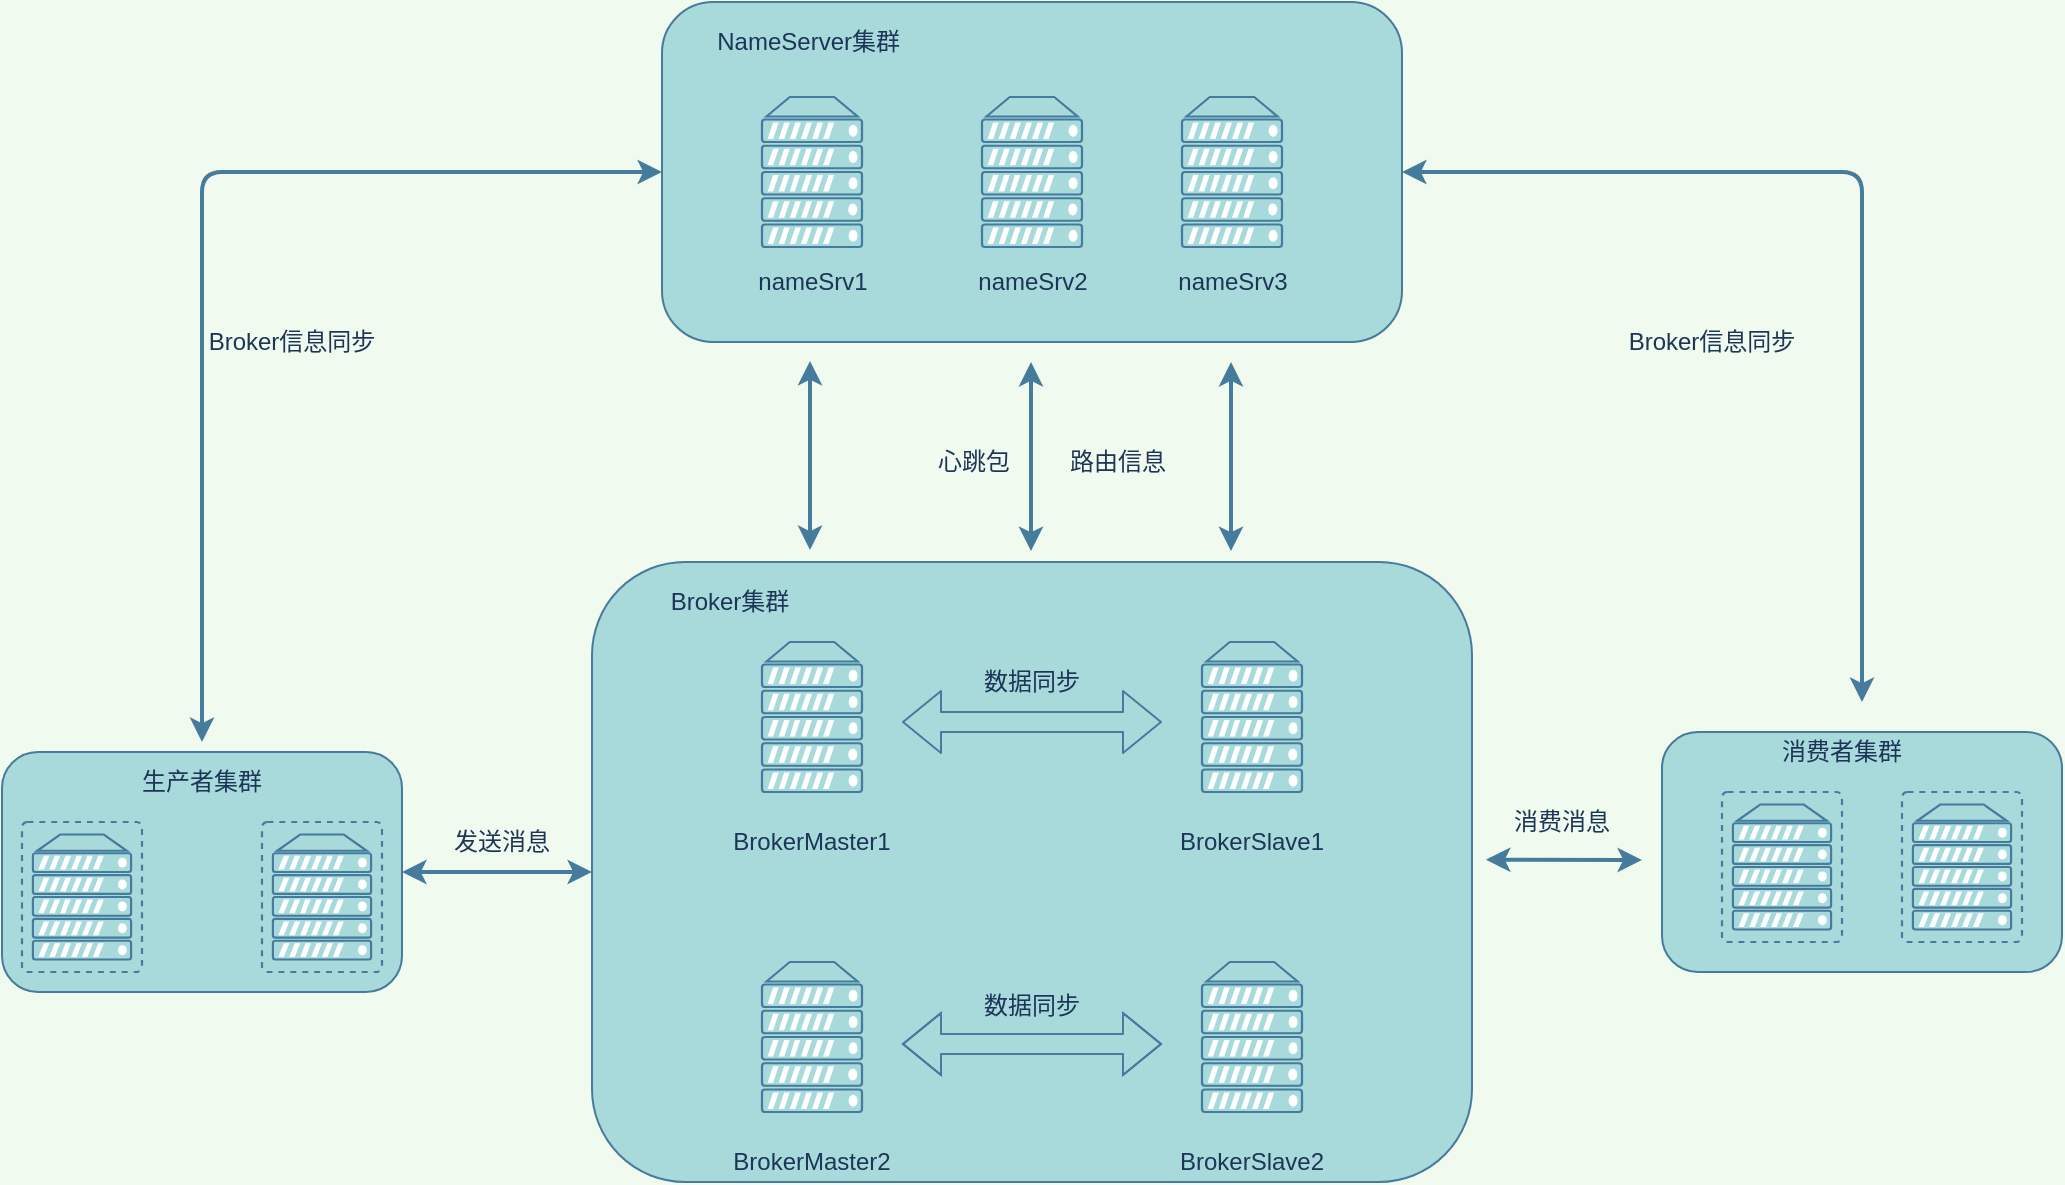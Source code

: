 <mxfile version="13.7.9" type="device"><diagram id="lbIKze5PQldWaCEQp1BE" name="第 1 页"><mxGraphModel dx="1205" dy="696" grid="1" gridSize="10" guides="1" tooltips="1" connect="1" arrows="1" fold="1" page="1" pageScale="1" pageWidth="3300" pageHeight="4681" background="#F1FAEE" math="0" shadow="0"><root><mxCell id="0"/><mxCell id="1" parent="0"/><mxCell id="lolrptfGdCb2MObOIe-A-2" value="" style="rounded=1;whiteSpace=wrap;html=1;fillColor=#A8DADC;strokeColor=#457B9D;fontColor=#1D3557;" vertex="1" parent="1"><mxGeometry x="350" y="120" width="370" height="170" as="geometry"/></mxCell><mxCell id="lolrptfGdCb2MObOIe-A-3" value="" style="fontColor=#1D3557;verticalAlign=top;verticalLabelPosition=bottom;labelPosition=center;align=center;html=1;outlineConnect=0;fillColor=#A8DADC;strokeColor=#457B9D;gradientDirection=north;strokeWidth=2;shape=mxgraph.networks.server;" vertex="1" parent="1"><mxGeometry x="400" y="167.5" width="50" height="75" as="geometry"/></mxCell><mxCell id="lolrptfGdCb2MObOIe-A-4" value="" style="fontColor=#1D3557;verticalAlign=top;verticalLabelPosition=bottom;labelPosition=center;align=center;html=1;outlineConnect=0;fillColor=#A8DADC;strokeColor=#457B9D;gradientDirection=north;strokeWidth=2;shape=mxgraph.networks.server;" vertex="1" parent="1"><mxGeometry x="510" y="167.5" width="50" height="75" as="geometry"/></mxCell><mxCell id="lolrptfGdCb2MObOIe-A-5" value="" style="fontColor=#1D3557;verticalAlign=top;verticalLabelPosition=bottom;labelPosition=center;align=center;html=1;outlineConnect=0;fillColor=#A8DADC;strokeColor=#457B9D;gradientDirection=north;strokeWidth=2;shape=mxgraph.networks.server;" vertex="1" parent="1"><mxGeometry x="610" y="167.5" width="50" height="75" as="geometry"/></mxCell><mxCell id="lolrptfGdCb2MObOIe-A-6" value="NameServer集群&amp;nbsp;" style="text;html=1;strokeColor=none;fillColor=none;align=center;verticalAlign=middle;whiteSpace=wrap;rounded=0;fontColor=#1D3557;" vertex="1" parent="1"><mxGeometry x="370" y="130" width="110" height="20" as="geometry"/></mxCell><mxCell id="lolrptfGdCb2MObOIe-A-7" value="nameSrv1" style="text;html=1;strokeColor=none;fillColor=none;align=center;verticalAlign=middle;whiteSpace=wrap;rounded=0;fontColor=#1D3557;" vertex="1" parent="1"><mxGeometry x="387.5" y="250" width="75" height="20" as="geometry"/></mxCell><mxCell id="lolrptfGdCb2MObOIe-A-8" value="nameSrv2" style="text;html=1;strokeColor=none;fillColor=none;align=center;verticalAlign=middle;whiteSpace=wrap;rounded=0;fontColor=#1D3557;" vertex="1" parent="1"><mxGeometry x="497.5" y="250" width="75" height="20" as="geometry"/></mxCell><mxCell id="lolrptfGdCb2MObOIe-A-9" value="nameSrv3" style="text;html=1;strokeColor=none;fillColor=none;align=center;verticalAlign=middle;whiteSpace=wrap;rounded=0;fontColor=#1D3557;" vertex="1" parent="1"><mxGeometry x="597.5" y="250" width="75" height="20" as="geometry"/></mxCell><mxCell id="lolrptfGdCb2MObOIe-A-23" value="" style="endArrow=classic;startArrow=classic;html=1;entryX=0.2;entryY=1.032;entryDx=0;entryDy=0;entryPerimeter=0;labelBackgroundColor=#F1FAEE;strokeColor=#457B9D;fontColor=#1D3557;strokeWidth=2;" edge="1" parent="1"><mxGeometry width="50" height="50" relative="1" as="geometry"><mxPoint x="424" y="394" as="sourcePoint"/><mxPoint x="424" y="299.44" as="targetPoint"/></mxGeometry></mxCell><mxCell id="lolrptfGdCb2MObOIe-A-24" value="" style="endArrow=classic;startArrow=classic;html=1;entryX=0.2;entryY=1.032;entryDx=0;entryDy=0;entryPerimeter=0;labelBackgroundColor=#F1FAEE;strokeColor=#457B9D;fontColor=#1D3557;strokeWidth=2;" edge="1" parent="1"><mxGeometry width="50" height="50" relative="1" as="geometry"><mxPoint x="534.5" y="394.56" as="sourcePoint"/><mxPoint x="534.5" y="300.0" as="targetPoint"/></mxGeometry></mxCell><mxCell id="lolrptfGdCb2MObOIe-A-25" value="" style="endArrow=classic;startArrow=classic;html=1;entryX=0.2;entryY=1.032;entryDx=0;entryDy=0;entryPerimeter=0;labelBackgroundColor=#F1FAEE;strokeColor=#457B9D;fontColor=#1D3557;strokeWidth=2;" edge="1" parent="1"><mxGeometry width="50" height="50" relative="1" as="geometry"><mxPoint x="634.5" y="394.56" as="sourcePoint"/><mxPoint x="634.5" y="300" as="targetPoint"/></mxGeometry></mxCell><mxCell id="lolrptfGdCb2MObOIe-A-26" value="心跳包&amp;nbsp; &amp;nbsp; &amp;nbsp; &amp;nbsp; &amp;nbsp;路由信息" style="text;html=1;strokeColor=none;fillColor=none;align=center;verticalAlign=middle;whiteSpace=wrap;rounded=0;fontColor=#1D3557;" vertex="1" parent="1"><mxGeometry x="460" y="340" width="170" height="20" as="geometry"/></mxCell><mxCell id="lolrptfGdCb2MObOIe-A-38" value="" style="rounded=1;whiteSpace=wrap;html=1;fillColor=#A8DADC;strokeColor=#457B9D;fontColor=#1D3557;" vertex="1" parent="1"><mxGeometry x="315" y="400" width="440" height="310" as="geometry"/></mxCell><mxCell id="lolrptfGdCb2MObOIe-A-39" value="" style="fontColor=#1D3557;verticalAlign=top;verticalLabelPosition=bottom;labelPosition=center;align=center;html=1;outlineConnect=0;fillColor=#A8DADC;strokeColor=#457B9D;gradientDirection=north;strokeWidth=2;shape=mxgraph.networks.server;" vertex="1" parent="1"><mxGeometry x="400" y="440" width="50" height="75" as="geometry"/></mxCell><mxCell id="lolrptfGdCb2MObOIe-A-40" value="" style="fontColor=#1D3557;verticalAlign=top;verticalLabelPosition=bottom;labelPosition=center;align=center;html=1;outlineConnect=0;fillColor=#A8DADC;strokeColor=#457B9D;gradientDirection=north;strokeWidth=2;shape=mxgraph.networks.server;" vertex="1" parent="1"><mxGeometry x="620" y="440" width="50" height="75" as="geometry"/></mxCell><mxCell id="lolrptfGdCb2MObOIe-A-41" value="" style="fontColor=#1D3557;verticalAlign=top;verticalLabelPosition=bottom;labelPosition=center;align=center;html=1;outlineConnect=0;fillColor=#A8DADC;strokeColor=#457B9D;gradientDirection=north;strokeWidth=2;shape=mxgraph.networks.server;" vertex="1" parent="1"><mxGeometry x="400" y="600" width="50" height="75" as="geometry"/></mxCell><mxCell id="lolrptfGdCb2MObOIe-A-42" value="" style="fontColor=#1D3557;verticalAlign=top;verticalLabelPosition=bottom;labelPosition=center;align=center;html=1;outlineConnect=0;fillColor=#A8DADC;strokeColor=#457B9D;gradientDirection=north;strokeWidth=2;shape=mxgraph.networks.server;" vertex="1" parent="1"><mxGeometry x="620" y="600" width="50" height="75" as="geometry"/></mxCell><mxCell id="lolrptfGdCb2MObOIe-A-43" value="Broker集群" style="text;html=1;strokeColor=none;fillColor=none;align=center;verticalAlign=middle;whiteSpace=wrap;rounded=0;fontColor=#1D3557;" vertex="1" parent="1"><mxGeometry x="318" y="410" width="132" height="20" as="geometry"/></mxCell><mxCell id="lolrptfGdCb2MObOIe-A-44" value="BrokerMaster1" style="text;html=1;strokeColor=none;fillColor=none;align=center;verticalAlign=middle;whiteSpace=wrap;rounded=0;fontColor=#1D3557;" vertex="1" parent="1"><mxGeometry x="370" y="530" width="110" height="20" as="geometry"/></mxCell><mxCell id="lolrptfGdCb2MObOIe-A-45" value="BrokerMaster2" style="text;html=1;strokeColor=none;fillColor=none;align=center;verticalAlign=middle;whiteSpace=wrap;rounded=0;fontColor=#1D3557;" vertex="1" parent="1"><mxGeometry x="370" y="690" width="110" height="20" as="geometry"/></mxCell><mxCell id="lolrptfGdCb2MObOIe-A-46" value="BrokerSlave1" style="text;html=1;strokeColor=none;fillColor=none;align=center;verticalAlign=middle;whiteSpace=wrap;rounded=0;fontColor=#1D3557;" vertex="1" parent="1"><mxGeometry x="590" y="530" width="110" height="20" as="geometry"/></mxCell><mxCell id="lolrptfGdCb2MObOIe-A-47" value="BrokerSlave2" style="text;html=1;strokeColor=none;fillColor=none;align=center;verticalAlign=middle;whiteSpace=wrap;rounded=0;fontColor=#1D3557;" vertex="1" parent="1"><mxGeometry x="590" y="690" width="110" height="20" as="geometry"/></mxCell><mxCell id="lolrptfGdCb2MObOIe-A-48" value="" style="shape=flexArrow;endArrow=classic;startArrow=classic;html=1;labelBackgroundColor=#F1FAEE;strokeColor=#457B9D;fontColor=#1D3557;" edge="1" parent="1"><mxGeometry width="50" height="50" relative="1" as="geometry"><mxPoint x="470" y="480" as="sourcePoint"/><mxPoint x="600" y="480" as="targetPoint"/></mxGeometry></mxCell><mxCell id="lolrptfGdCb2MObOIe-A-49" value="数据同步" style="text;html=1;strokeColor=none;fillColor=none;align=center;verticalAlign=middle;whiteSpace=wrap;rounded=0;fontColor=#1D3557;" vertex="1" parent="1"><mxGeometry x="505" y="450" width="60" height="20" as="geometry"/></mxCell><mxCell id="lolrptfGdCb2MObOIe-A-50" value="" style="shape=flexArrow;endArrow=classic;startArrow=classic;html=1;labelBackgroundColor=#F1FAEE;strokeColor=#457B9D;fontColor=#1D3557;" edge="1" parent="1"><mxGeometry width="50" height="50" relative="1" as="geometry"><mxPoint x="470" y="641" as="sourcePoint"/><mxPoint x="600" y="641" as="targetPoint"/><Array as="points"><mxPoint x="550" y="641"/></Array></mxGeometry></mxCell><mxCell id="lolrptfGdCb2MObOIe-A-51" value="数据同步" style="text;html=1;strokeColor=none;fillColor=none;align=center;verticalAlign=middle;whiteSpace=wrap;rounded=0;fontColor=#1D3557;" vertex="1" parent="1"><mxGeometry x="505" y="590" width="60" height="64" as="geometry"/></mxCell><mxCell id="lolrptfGdCb2MObOIe-A-52" value="" style="rounded=1;whiteSpace=wrap;html=1;fillColor=#A8DADC;strokeColor=#457B9D;fontColor=#1D3557;" vertex="1" parent="1"><mxGeometry x="20" y="495" width="200" height="120" as="geometry"/></mxCell><mxCell id="lolrptfGdCb2MObOIe-A-53" value="" style="fontColor=#1D3557;verticalAlign=top;verticalLabelPosition=bottom;labelPosition=center;align=center;html=1;outlineConnect=0;fillColor=#A8DADC;strokeColor=#457B9D;gradientDirection=north;strokeWidth=2;shape=mxgraph.networks.virtual_server;" vertex="1" parent="1"><mxGeometry x="30" y="530" width="60" height="75" as="geometry"/></mxCell><mxCell id="lolrptfGdCb2MObOIe-A-54" value="" style="fontColor=#1D3557;verticalAlign=top;verticalLabelPosition=bottom;labelPosition=center;align=center;html=1;outlineConnect=0;fillColor=#A8DADC;strokeColor=#457B9D;gradientDirection=north;strokeWidth=2;shape=mxgraph.networks.virtual_server;" vertex="1" parent="1"><mxGeometry x="150" y="530" width="60" height="75" as="geometry"/></mxCell><mxCell id="lolrptfGdCb2MObOIe-A-55" value="生产者集群" style="text;html=1;strokeColor=none;fillColor=none;align=center;verticalAlign=middle;whiteSpace=wrap;rounded=0;fontColor=#1D3557;" vertex="1" parent="1"><mxGeometry x="70" y="500" width="100" height="20" as="geometry"/></mxCell><mxCell id="lolrptfGdCb2MObOIe-A-56" value="" style="rounded=1;whiteSpace=wrap;html=1;fillColor=#A8DADC;strokeColor=#457B9D;fontColor=#1D3557;" vertex="1" parent="1"><mxGeometry x="850" y="485" width="200" height="120" as="geometry"/></mxCell><mxCell id="lolrptfGdCb2MObOIe-A-57" value="" style="fontColor=#1D3557;verticalAlign=top;verticalLabelPosition=bottom;labelPosition=center;align=center;html=1;outlineConnect=0;fillColor=#A8DADC;strokeColor=#457B9D;gradientDirection=north;strokeWidth=2;shape=mxgraph.networks.virtual_server;" vertex="1" parent="1"><mxGeometry x="880" y="515" width="60" height="75" as="geometry"/></mxCell><mxCell id="lolrptfGdCb2MObOIe-A-58" value="" style="fontColor=#1D3557;verticalAlign=top;verticalLabelPosition=bottom;labelPosition=center;align=center;html=1;outlineConnect=0;fillColor=#A8DADC;strokeColor=#457B9D;gradientDirection=north;strokeWidth=2;shape=mxgraph.networks.virtual_server;" vertex="1" parent="1"><mxGeometry x="970" y="515" width="60" height="75" as="geometry"/></mxCell><mxCell id="lolrptfGdCb2MObOIe-A-59" value="消费者集群" style="text;html=1;strokeColor=none;fillColor=none;align=center;verticalAlign=middle;whiteSpace=wrap;rounded=0;fontColor=#1D3557;" vertex="1" parent="1"><mxGeometry x="890" y="485" width="100" height="20" as="geometry"/></mxCell><mxCell id="lolrptfGdCb2MObOIe-A-60" value="" style="endArrow=classic;startArrow=classic;html=1;entryX=0;entryY=0.5;entryDx=0;entryDy=0;labelBackgroundColor=#F1FAEE;strokeColor=#457B9D;fontColor=#1D3557;strokeWidth=2;" edge="1" parent="1" target="lolrptfGdCb2MObOIe-A-2"><mxGeometry width="50" height="50" relative="1" as="geometry"><mxPoint x="120" y="490" as="sourcePoint"/><mxPoint x="350" y="410" as="targetPoint"/><Array as="points"><mxPoint x="120" y="205"/></Array></mxGeometry></mxCell><mxCell id="lolrptfGdCb2MObOIe-A-61" value="Broker信息同步" style="text;html=1;strokeColor=none;fillColor=none;align=center;verticalAlign=middle;whiteSpace=wrap;rounded=0;fontColor=#1D3557;" vertex="1" parent="1"><mxGeometry x="100" y="280" width="130" height="20" as="geometry"/></mxCell><mxCell id="lolrptfGdCb2MObOIe-A-63" value="" style="endArrow=classic;startArrow=classic;html=1;exitX=1;exitY=0.5;exitDx=0;exitDy=0;labelBackgroundColor=#F1FAEE;strokeColor=#457B9D;fontColor=#1D3557;strokeWidth=2;" edge="1" parent="1" source="lolrptfGdCb2MObOIe-A-2"><mxGeometry width="50" height="50" relative="1" as="geometry"><mxPoint x="660" y="460" as="sourcePoint"/><mxPoint x="950" y="470" as="targetPoint"/><Array as="points"><mxPoint x="950" y="205"/></Array></mxGeometry></mxCell><mxCell id="lolrptfGdCb2MObOIe-A-64" value="Broker信息同步" style="text;html=1;strokeColor=none;fillColor=none;align=center;verticalAlign=middle;whiteSpace=wrap;rounded=0;fontColor=#1D3557;" vertex="1" parent="1"><mxGeometry x="810" y="280" width="130" height="20" as="geometry"/></mxCell><mxCell id="lolrptfGdCb2MObOIe-A-65" value="" style="endArrow=classic;startArrow=classic;html=1;exitX=1;exitY=0.5;exitDx=0;exitDy=0;entryX=0;entryY=0.5;entryDx=0;entryDy=0;labelBackgroundColor=#F1FAEE;strokeColor=#457B9D;fontColor=#1D3557;strokeWidth=2;" edge="1" parent="1" source="lolrptfGdCb2MObOIe-A-52" target="lolrptfGdCb2MObOIe-A-38"><mxGeometry width="50" height="50" relative="1" as="geometry"><mxPoint x="274" y="540" as="sourcePoint"/><mxPoint x="324" y="490" as="targetPoint"/></mxGeometry></mxCell><mxCell id="lolrptfGdCb2MObOIe-A-66" value="" style="endArrow=classic;startArrow=classic;html=1;exitX=1;exitY=0.5;exitDx=0;exitDy=0;labelBackgroundColor=#F1FAEE;strokeColor=#457B9D;fontColor=#1D3557;strokeWidth=2;" edge="1" parent="1"><mxGeometry width="50" height="50" relative="1" as="geometry"><mxPoint x="762" y="548.82" as="sourcePoint"/><mxPoint x="840" y="549" as="targetPoint"/></mxGeometry></mxCell><mxCell id="lolrptfGdCb2MObOIe-A-67" value="发送消息" style="text;html=1;strokeColor=none;fillColor=none;align=center;verticalAlign=middle;whiteSpace=wrap;rounded=0;fontColor=#1D3557;" vertex="1" parent="1"><mxGeometry x="240" y="525" width="60" height="30" as="geometry"/></mxCell><mxCell id="lolrptfGdCb2MObOIe-A-68" value="消费消息" style="text;html=1;strokeColor=none;fillColor=none;align=center;verticalAlign=middle;whiteSpace=wrap;rounded=0;fontColor=#1D3557;strokeWidth=2;" vertex="1" parent="1"><mxGeometry x="770" y="515" width="60" height="30" as="geometry"/></mxCell></root></mxGraphModel></diagram></mxfile>